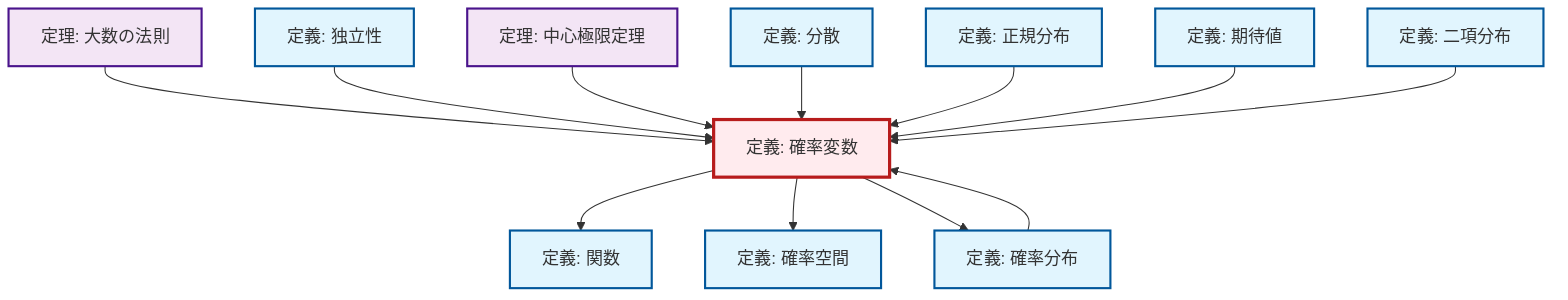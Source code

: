 graph TD
    classDef definition fill:#e1f5fe,stroke:#01579b,stroke-width:2px
    classDef theorem fill:#f3e5f5,stroke:#4a148c,stroke-width:2px
    classDef axiom fill:#fff3e0,stroke:#e65100,stroke-width:2px
    classDef example fill:#e8f5e9,stroke:#1b5e20,stroke-width:2px
    classDef current fill:#ffebee,stroke:#b71c1c,stroke-width:3px
    def-normal-distribution["定義: 正規分布"]:::definition
    def-binomial-distribution["定義: 二項分布"]:::definition
    def-function["定義: 関数"]:::definition
    thm-central-limit["定理: 中心極限定理"]:::theorem
    thm-law-of-large-numbers["定理: 大数の法則"]:::theorem
    def-probability-distribution["定義: 確率分布"]:::definition
    def-random-variable["定義: 確率変数"]:::definition
    def-variance["定義: 分散"]:::definition
    def-independence["定義: 独立性"]:::definition
    def-probability-space["定義: 確率空間"]:::definition
    def-expectation["定義: 期待値"]:::definition
    def-random-variable --> def-function
    def-random-variable --> def-probability-space
    thm-law-of-large-numbers --> def-random-variable
    def-independence --> def-random-variable
    thm-central-limit --> def-random-variable
    def-variance --> def-random-variable
    def-probability-distribution --> def-random-variable
    def-normal-distribution --> def-random-variable
    def-random-variable --> def-probability-distribution
    def-expectation --> def-random-variable
    def-binomial-distribution --> def-random-variable
    class def-random-variable current